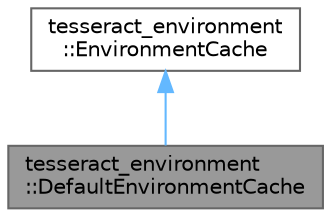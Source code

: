 digraph "tesseract_environment::DefaultEnvironmentCache"
{
 // LATEX_PDF_SIZE
  bgcolor="transparent";
  edge [fontname=Helvetica,fontsize=10,labelfontname=Helvetica,labelfontsize=10];
  node [fontname=Helvetica,fontsize=10,shape=box,height=0.2,width=0.4];
  Node1 [label="tesseract_environment\l::DefaultEnvironmentCache",height=0.2,width=0.4,color="gray40", fillcolor="grey60", style="filled", fontcolor="black",tooltip=" "];
  Node2 -> Node1 [dir="back",color="steelblue1",style="solid"];
  Node2 [label="tesseract_environment\l::EnvironmentCache",height=0.2,width=0.4,color="gray40", fillcolor="white", style="filled",URL="$db/da6/classtesseract__environment_1_1EnvironmentCache.html",tooltip=" "];
}
